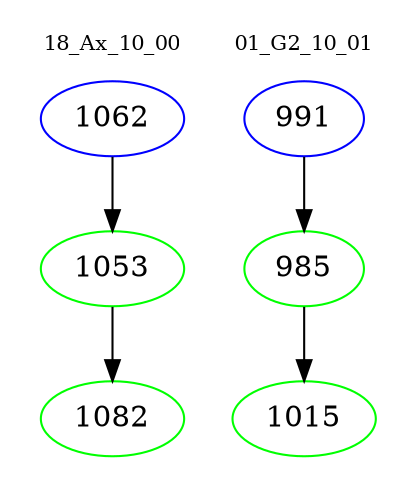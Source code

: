 digraph{
subgraph cluster_0 {
color = white
label = "18_Ax_10_00";
fontsize=10;
T0_1062 [label="1062", color="blue"]
T0_1062 -> T0_1053 [color="black"]
T0_1053 [label="1053", color="green"]
T0_1053 -> T0_1082 [color="black"]
T0_1082 [label="1082", color="green"]
}
subgraph cluster_1 {
color = white
label = "01_G2_10_01";
fontsize=10;
T1_991 [label="991", color="blue"]
T1_991 -> T1_985 [color="black"]
T1_985 [label="985", color="green"]
T1_985 -> T1_1015 [color="black"]
T1_1015 [label="1015", color="green"]
}
}
